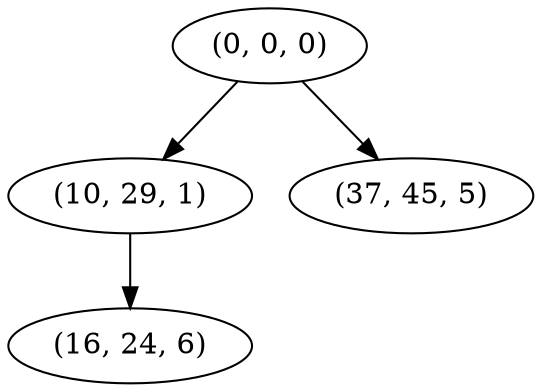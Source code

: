 digraph tree {
    "(0, 0, 0)";
    "(10, 29, 1)";
    "(16, 24, 6)";
    "(37, 45, 5)";
    "(0, 0, 0)" -> "(10, 29, 1)";
    "(0, 0, 0)" -> "(37, 45, 5)";
    "(10, 29, 1)" -> "(16, 24, 6)";
}
